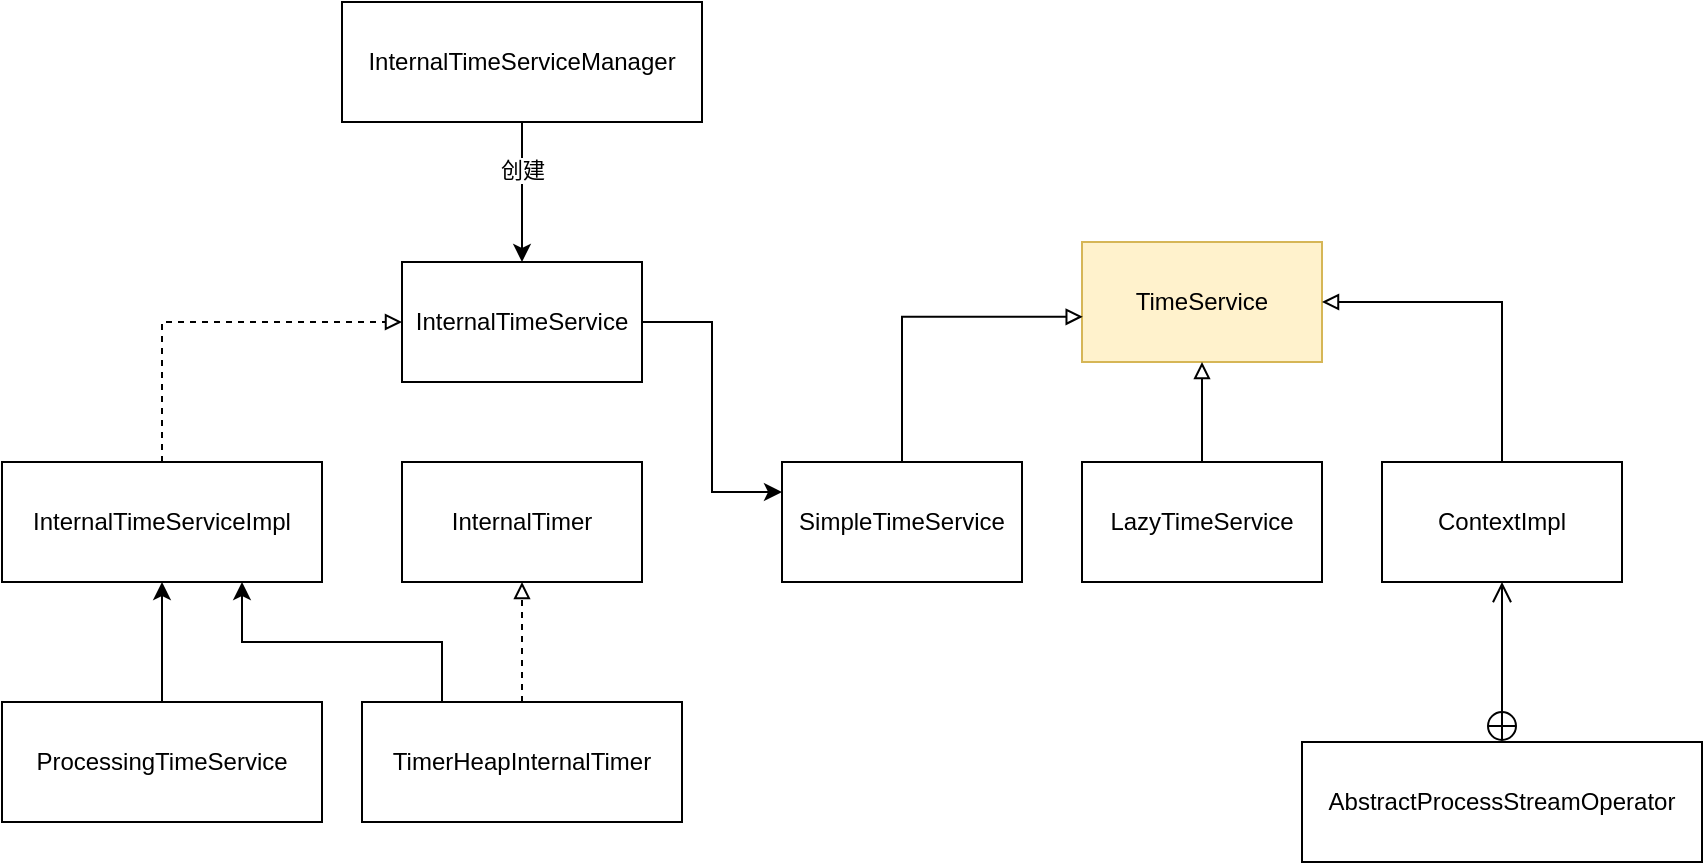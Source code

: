 <mxfile version="13.0.3" type="device"><diagram id="2Wmvw18GfHFnbwjZjhuQ" name="第 1 页"><mxGraphModel dx="1851" dy="592" grid="1" gridSize="10" guides="1" tooltips="1" connect="1" arrows="1" fold="1" page="1" pageScale="1" pageWidth="827" pageHeight="1169" math="0" shadow="0"><root><mxCell id="0"/><mxCell id="1" parent="0"/><mxCell id="luhLJKJTaFbitsuYAXGu-1" value="TimeService" style="rounded=0;whiteSpace=wrap;html=1;fillColor=#fff2cc;strokeColor=#d6b656;" vertex="1" parent="1"><mxGeometry x="470" y="180" width="120" height="60" as="geometry"/></mxCell><mxCell id="luhLJKJTaFbitsuYAXGu-5" style="edgeStyle=orthogonalEdgeStyle;rounded=0;orthogonalLoop=1;jettySize=auto;html=1;entryX=0.003;entryY=0.623;entryDx=0;entryDy=0;entryPerimeter=0;endArrow=block;endFill=0;exitX=0.5;exitY=0;exitDx=0;exitDy=0;" edge="1" parent="1" source="luhLJKJTaFbitsuYAXGu-2" target="luhLJKJTaFbitsuYAXGu-1"><mxGeometry relative="1" as="geometry"/></mxCell><mxCell id="luhLJKJTaFbitsuYAXGu-2" value="SimpleTimeService" style="rounded=0;whiteSpace=wrap;html=1;" vertex="1" parent="1"><mxGeometry x="320" y="290" width="120" height="60" as="geometry"/></mxCell><mxCell id="luhLJKJTaFbitsuYAXGu-6" style="edgeStyle=orthogonalEdgeStyle;rounded=0;orthogonalLoop=1;jettySize=auto;html=1;endArrow=block;endFill=0;" edge="1" parent="1" source="luhLJKJTaFbitsuYAXGu-3" target="luhLJKJTaFbitsuYAXGu-1"><mxGeometry relative="1" as="geometry"/></mxCell><mxCell id="luhLJKJTaFbitsuYAXGu-3" value="LazyTimeService" style="rounded=0;whiteSpace=wrap;html=1;" vertex="1" parent="1"><mxGeometry x="470" y="290" width="120" height="60" as="geometry"/></mxCell><mxCell id="luhLJKJTaFbitsuYAXGu-7" style="edgeStyle=orthogonalEdgeStyle;rounded=0;orthogonalLoop=1;jettySize=auto;html=1;entryX=1;entryY=0.5;entryDx=0;entryDy=0;endArrow=block;endFill=0;exitX=0.5;exitY=0;exitDx=0;exitDy=0;" edge="1" parent="1" source="luhLJKJTaFbitsuYAXGu-4" target="luhLJKJTaFbitsuYAXGu-1"><mxGeometry relative="1" as="geometry"/></mxCell><mxCell id="luhLJKJTaFbitsuYAXGu-4" value="ContextImpl" style="rounded=0;whiteSpace=wrap;html=1;" vertex="1" parent="1"><mxGeometry x="620" y="290" width="120" height="60" as="geometry"/></mxCell><mxCell id="luhLJKJTaFbitsuYAXGu-22" style="edgeStyle=orthogonalEdgeStyle;rounded=0;orthogonalLoop=1;jettySize=auto;html=1;entryX=0;entryY=0.25;entryDx=0;entryDy=0;endArrow=classic;endFill=1;" edge="1" parent="1" source="luhLJKJTaFbitsuYAXGu-8" target="luhLJKJTaFbitsuYAXGu-2"><mxGeometry relative="1" as="geometry"/></mxCell><mxCell id="luhLJKJTaFbitsuYAXGu-8" value="InternalTimeService" style="rounded=0;whiteSpace=wrap;html=1;" vertex="1" parent="1"><mxGeometry x="130" y="190" width="120" height="60" as="geometry"/></mxCell><mxCell id="luhLJKJTaFbitsuYAXGu-10" style="edgeStyle=orthogonalEdgeStyle;rounded=0;orthogonalLoop=1;jettySize=auto;html=1;entryX=0.5;entryY=0;entryDx=0;entryDy=0;endArrow=classic;endFill=1;" edge="1" parent="1" source="luhLJKJTaFbitsuYAXGu-9" target="luhLJKJTaFbitsuYAXGu-8"><mxGeometry relative="1" as="geometry"/></mxCell><mxCell id="luhLJKJTaFbitsuYAXGu-11" value="创建" style="edgeLabel;html=1;align=center;verticalAlign=middle;resizable=0;points=[];" vertex="1" connectable="0" parent="luhLJKJTaFbitsuYAXGu-10"><mxGeometry x="-0.318" relative="1" as="geometry"><mxPoint as="offset"/></mxGeometry></mxCell><mxCell id="luhLJKJTaFbitsuYAXGu-9" value="InternalTimeServiceManager" style="rounded=0;whiteSpace=wrap;html=1;" vertex="1" parent="1"><mxGeometry x="100" y="60" width="180" height="60" as="geometry"/></mxCell><mxCell id="luhLJKJTaFbitsuYAXGu-21" style="edgeStyle=orthogonalEdgeStyle;rounded=0;orthogonalLoop=1;jettySize=auto;html=1;entryX=0;entryY=0.5;entryDx=0;entryDy=0;dashed=1;endArrow=block;endFill=0;exitX=0.5;exitY=0;exitDx=0;exitDy=0;" edge="1" parent="1" source="luhLJKJTaFbitsuYAXGu-12" target="luhLJKJTaFbitsuYAXGu-8"><mxGeometry relative="1" as="geometry"/></mxCell><mxCell id="luhLJKJTaFbitsuYAXGu-12" value="InternalTimeServiceImpl" style="rounded=0;whiteSpace=wrap;html=1;" vertex="1" parent="1"><mxGeometry x="-70" y="290" width="160" height="60" as="geometry"/></mxCell><mxCell id="luhLJKJTaFbitsuYAXGu-13" value="InternalTimer" style="rounded=0;whiteSpace=wrap;html=1;" vertex="1" parent="1"><mxGeometry x="130" y="290" width="120" height="60" as="geometry"/></mxCell><mxCell id="luhLJKJTaFbitsuYAXGu-18" style="edgeStyle=orthogonalEdgeStyle;rounded=0;orthogonalLoop=1;jettySize=auto;html=1;entryX=0.5;entryY=1;entryDx=0;entryDy=0;endArrow=classic;endFill=1;" edge="1" parent="1" source="luhLJKJTaFbitsuYAXGu-14" target="luhLJKJTaFbitsuYAXGu-12"><mxGeometry relative="1" as="geometry"/></mxCell><mxCell id="luhLJKJTaFbitsuYAXGu-14" value="ProcessingTimeService" style="rounded=0;whiteSpace=wrap;html=1;" vertex="1" parent="1"><mxGeometry x="-70" y="410" width="160" height="60" as="geometry"/></mxCell><mxCell id="luhLJKJTaFbitsuYAXGu-19" style="edgeStyle=orthogonalEdgeStyle;rounded=0;orthogonalLoop=1;jettySize=auto;html=1;entryX=0.75;entryY=1;entryDx=0;entryDy=0;endArrow=classic;endFill=1;exitX=0.25;exitY=0;exitDx=0;exitDy=0;" edge="1" parent="1" source="luhLJKJTaFbitsuYAXGu-15" target="luhLJKJTaFbitsuYAXGu-12"><mxGeometry relative="1" as="geometry"/></mxCell><mxCell id="luhLJKJTaFbitsuYAXGu-20" style="edgeStyle=orthogonalEdgeStyle;rounded=0;orthogonalLoop=1;jettySize=auto;html=1;entryX=0.5;entryY=1;entryDx=0;entryDy=0;endArrow=block;endFill=0;dashed=1;" edge="1" parent="1" source="luhLJKJTaFbitsuYAXGu-15" target="luhLJKJTaFbitsuYAXGu-13"><mxGeometry relative="1" as="geometry"/></mxCell><mxCell id="luhLJKJTaFbitsuYAXGu-15" value="TimerHeapInternalTimer" style="rounded=0;whiteSpace=wrap;html=1;" vertex="1" parent="1"><mxGeometry x="110" y="410" width="160" height="60" as="geometry"/></mxCell><mxCell id="luhLJKJTaFbitsuYAXGu-23" value="AbstractProcessStreamOperator" style="rounded=0;whiteSpace=wrap;html=1;" vertex="1" parent="1"><mxGeometry x="580" y="430" width="200" height="60" as="geometry"/></mxCell><mxCell id="luhLJKJTaFbitsuYAXGu-24" value="" style="endArrow=open;startArrow=circlePlus;endFill=0;startFill=0;endSize=8;html=1;entryX=0.5;entryY=1;entryDx=0;entryDy=0;" edge="1" parent="1" source="luhLJKJTaFbitsuYAXGu-23" target="luhLJKJTaFbitsuYAXGu-4"><mxGeometry width="160" relative="1" as="geometry"><mxPoint x="340" y="520" as="sourcePoint"/><mxPoint x="500" y="520" as="targetPoint"/></mxGeometry></mxCell></root></mxGraphModel></diagram></mxfile>